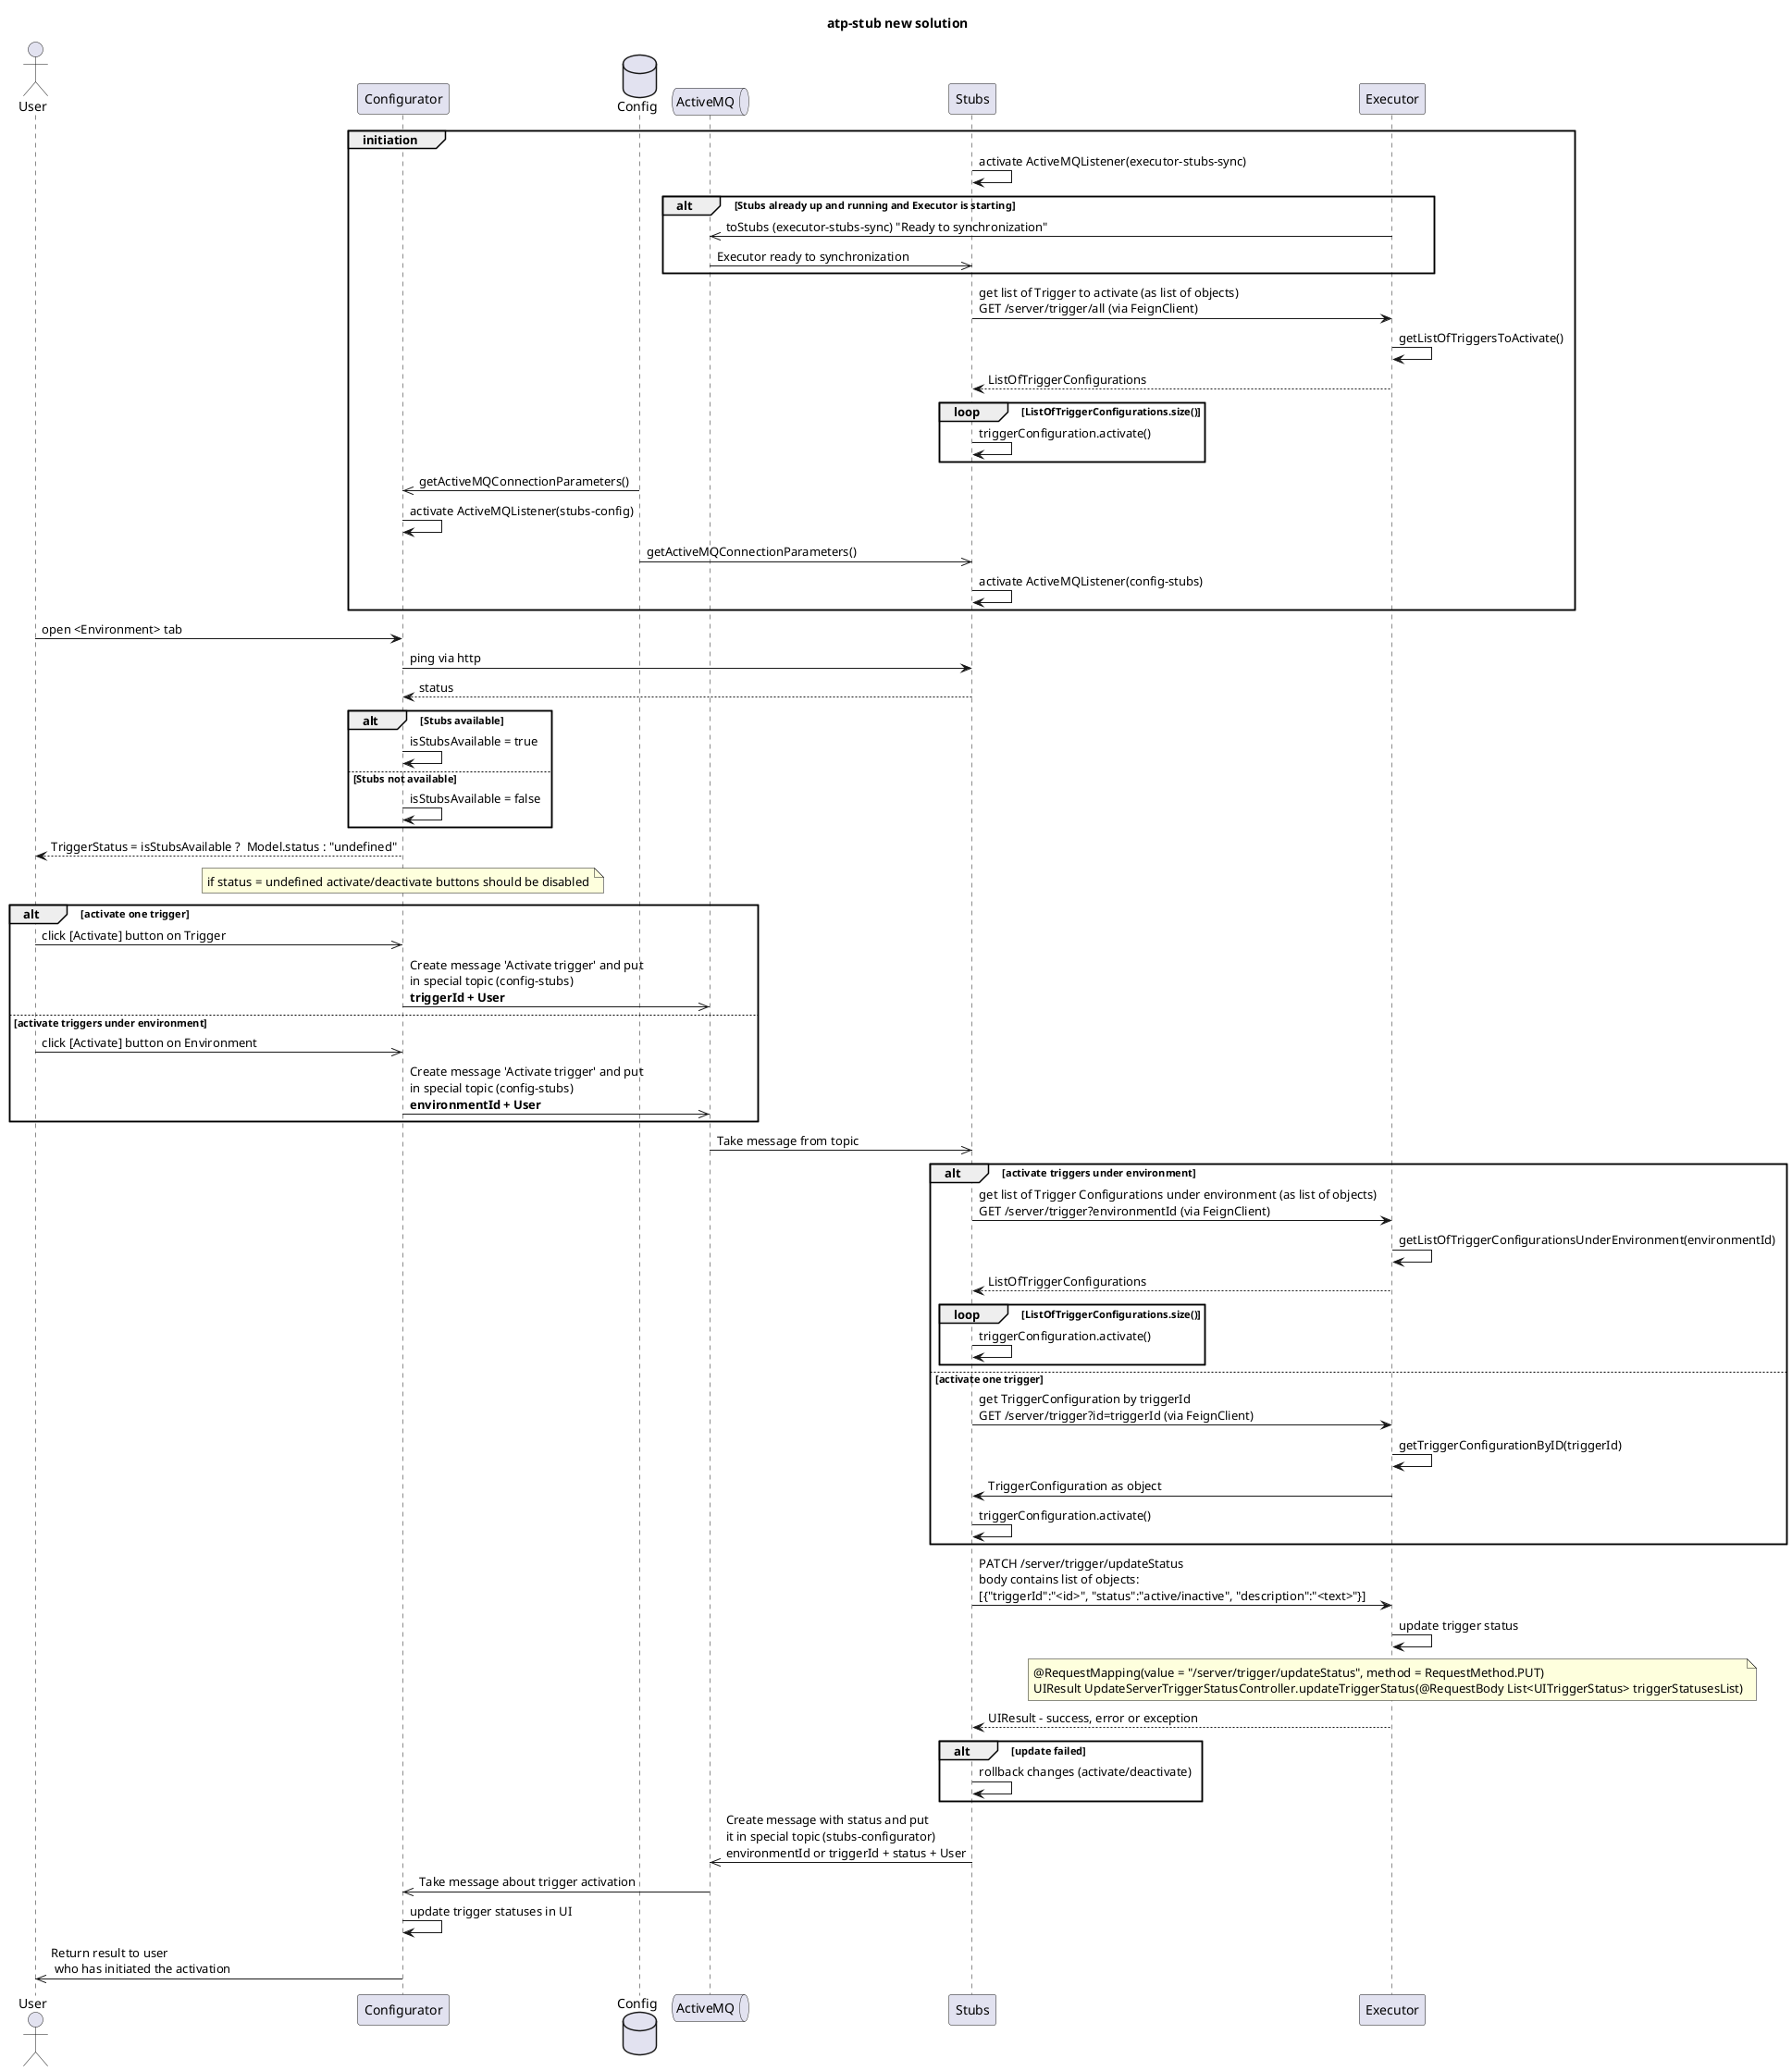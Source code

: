 @startuml
title atp-stub new solution

actor User
participant Configurator
database Config
queue ActiveMQ
participant Stubs
participant Executor

group initiation
Stubs -> Stubs: activate ActiveMQListener(executor-stubs-sync)
alt Stubs already up and running and Executor is starting
Executor ->> ActiveMQ: toStubs (executor-stubs-sync) "Ready to synchronization"
Stubs <<- ActiveMQ: Executor ready to synchronization
end
Stubs -> Executor: get list of Trigger to activate (as list of objects)\nGET /server/trigger/all (via FeignClient)
Executor -> Executor :getListOfTriggersToActivate()
Executor --> Stubs: ListOfTriggerConfigurations
loop ListOfTriggerConfigurations.size()
Stubs -> Stubs : triggerConfiguration.activate()
end

Configurator <<- Config : getActiveMQConnectionParameters()
Configurator -> Configurator: activate ActiveMQListener(stubs-config)

Stubs <<- Config: getActiveMQConnectionParameters()
Stubs -> Stubs: activate ActiveMQListener(config-stubs)

end
User -> Configurator: open <Environment> tab
Configurator -> Stubs: ping via http
return status
alt Stubs available
   Configurator -> Configurator: isStubsAvailable = true
else Stubs not available
   Configurator -> Configurator: isStubsAvailable = false
end
Configurator --> User: TriggerStatus = isStubsAvailable ?  Model.status : "undefined"
note over Configurator: if status = undefined activate/deactivate buttons should be disabled
alt activate one trigger
User ->> Configurator : click [Activate] button on Trigger
Configurator ->> ActiveMQ : Create message 'Activate trigger' and put \nin special topic (config-stubs)\n**triggerId + User**
else activate triggers under environment
User ->> Configurator : click [Activate] button on Environment
Configurator ->> ActiveMQ : Create message 'Activate trigger' and put \nin special topic (config-stubs)\n**environmentId + User**
end
Stubs <<- ActiveMQ : Take message from topic
alt activate triggers under environment
Stubs -> Executor: get list of Trigger Configurations under environment (as list of objects)\nGET /server/trigger?environmentId (via FeignClient)
Executor -> Executor :getListOfTriggerConfigurationsUnderEnvironment(environmentId)
Executor --> Stubs: ListOfTriggerConfigurations
loop ListOfTriggerConfigurations.size()
Stubs -> Stubs : triggerConfiguration.activate()
end

else activate one trigger
Stubs -> Executor: get TriggerConfiguration by triggerId\nGET /server/trigger?id=triggerId (via FeignClient)
    Executor -> Executor: getTriggerConfigurationByID(triggerId)
Executor -> Stubs:  TriggerConfiguration as object

    Stubs -> Stubs : triggerConfiguration.activate()
end
Stubs -> Executor: PATCH /server/trigger/updateStatus \nbody contains list of objects:\n[{"triggerId":"<id>", "status":"active/inactive", "description":"<text>"}]

    Executor -> Executor: update trigger status
    note over Executor
        @RequestMapping(value = "/server/trigger/updateStatus", method = RequestMethod.PUT)
        UIResult UpdateServerTriggerStatusController.updateTriggerStatus(@RequestBody List<UITriggerStatus> triggerStatusesList)
    end note
    Executor --> Stubs: UIResult - success, error or exception
alt update failed

    Stubs -> Stubs: rollback changes (activate/deactivate)
end
Stubs ->> ActiveMQ : Create message with status and put \nit in special topic (stubs-configurator)\nenvironmentId or triggerId + status + User
Configurator <<- ActiveMQ :Take message about trigger activation
Configurator -> Configurator: update trigger statuses in UI
Configurator ->> User --: Return result to user \n who has initiated the activation
@enduml
